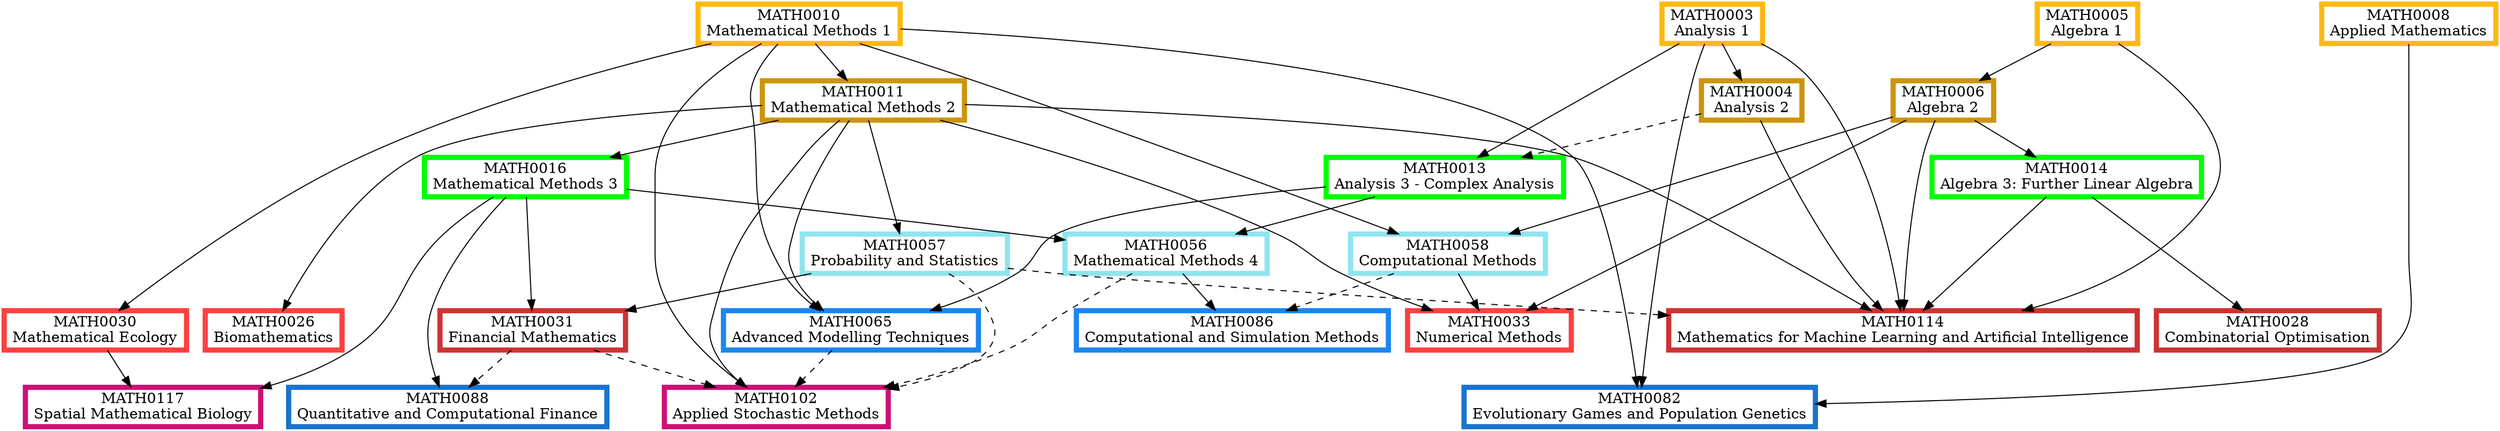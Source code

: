 digraph {
	node [fillcolor=white penwidth=5 shape=box style="filled,bold"]
	subgraph "1.0 1" {
		rank=same
		MATH0008 [label="MATH0008
Applied Mathematics" color=darkgoldenrod1 href="https://www.ucl.ac.uk/maths/sites/maths/files/math0008.pdf" tooltip="Year 1, term 1"]
		MATH0010 [label="MATH0010
Mathematical Methods 1" color=darkgoldenrod1 href="https://www.ucl.ac.uk/maths/sites/maths/files/math0010.pdf" tooltip="Year 1, term 1"]
		MATH0005 [label="MATH0005
Algebra 1" color=darkgoldenrod1 href="https://www.ucl.ac.uk/maths/sites/maths/files/math0005.pdf" tooltip="Year 1, term 1"]
		MATH0003 [label="MATH0003
Analysis 1" color=darkgoldenrod1 href="https://www.ucl.ac.uk/maths/sites/maths/files/math0003.pdf" tooltip="Year 1, term 1"]
	}
	MATH0005 -> MATH0006
	MATH0010 -> MATH0011
	MATH0003 -> MATH0004
	subgraph "1.0 2" {
		rank=same
		MATH0006 [label="MATH0006
Algebra 2" color=darkgoldenrod3 href="https://www.ucl.ac.uk/maths/sites/maths/files/math0006.pdf" tooltip="Year 1, term 2"]
		MATH0011 [label="MATH0011
Mathematical Methods 2" color=darkgoldenrod3 href="https://www.ucl.ac.uk/maths/sites/maths/files/math0011_2.pdf" tooltip="Year 1, term 2"]
		MATH0004 [label="MATH0004
Analysis 2" color=darkgoldenrod3 href="https://www.ucl.ac.uk/maths/sites/maths/files/math0004.pdf" tooltip="Year 1, term 2"]
	}
	MATH0006 -> MATH0014
	MATH0011 -> MATH0016
	MATH0003 -> MATH0013
	MATH0004 -> MATH0013 [style=dashed]
	subgraph "2.0 1" {
		rank=same
		MATH0014 [label="MATH0014
Algebra 3: Further Linear Algebra" color=green1 href="https://www.ucl.ac.uk/maths/sites/maths/files/math0014.pdf" tooltip="Year 2, term 1"]
		MATH0016 [label="MATH0016
Mathematical Methods 3" color=green1 href="https://www.ucl.ac.uk/maths/sites/maths/files/math0016.pdf" tooltip="Year 2, term 1"]
		MATH0013 [label="MATH0013
Analysis 3 - Complex Analysis" color=green1 href="https://www.ucl.ac.uk/maths/sites/maths/files/math0013.pdf" tooltip="Year 2, term 1"]
	}
	MATH0011 -> MATH0057
	MATH0013 -> MATH0056
	MATH0016 -> MATH0056
	MATH0010 -> MATH0058
	MATH0006 -> MATH0058
	subgraph "2.5 2" {
		rank=same
		MATH0057 [label="MATH0057
Probability and Statistics" color=cadetblue2 href="https://www.ucl.ac.uk/maths/sites/maths/files/math0057.pdf" tooltip="Year 2 or 3, term 2"]
		MATH0056 [label="MATH0056
Mathematical Methods 4" color=cadetblue2 href="https://www.ucl.ac.uk/maths/sites/maths/files/math0056.pdf" tooltip="Year 2 or 3, term 2"]
		MATH0058 [label="MATH0058
Computational Methods" color=cadetblue2 href="https://www.ucl.ac.uk/maths/sites/maths/files/math0058.pdf" tooltip="Year 2 or 3, term 2"]
	}
	MATH0010 -> MATH0030
	MATH0011 -> MATH0026
	MATH0006 -> MATH0033
	MATH0011 -> MATH0033
	MATH0058 -> MATH0033
	subgraph "3.0 1" {
		rank=same
		MATH0030 [label="MATH0030
Mathematical Ecology" color=brown1 href="https://www.ucl.ac.uk/maths/sites/maths/files/math0030.pdf" tooltip="Year 3, term 1"]
		MATH0026 [label="MATH0026
Biomathematics" color=brown1 href="https://www.ucl.ac.uk/maths/sites/maths/files/math0026.pdf" tooltip="Year 3, term 1"]
		MATH0033 [label="MATH0033
Numerical Methods" color=brown1 href="https://www.ucl.ac.uk/maths/sites/maths/files/math0033.pdf" tooltip="Year 3, term 1"]
	}
	MATH0003 -> MATH0114
	MATH0004 -> MATH0114
	MATH0005 -> MATH0114
	MATH0006 -> MATH0114
	MATH0011 -> MATH0114
	MATH0014 -> MATH0114
	MATH0057 -> MATH0114 [style=dashed]
	MATH0014 -> MATH0028
	MATH0016 -> MATH0031
	MATH0057 -> MATH0031
	subgraph "3 2" {
		rank=same
		MATH0114 [label="MATH0114
Mathematics for Machine Learning and Artificial Intelligence" color=brown3 href="https://www.ucl.ac.uk/maths/sites/maths/files/math0114_0.pdf" tooltip="Year 3, term 2"]
		MATH0028 [label="MATH0028
Combinatorial Optimisation" color=brown3 href="https://www.ucl.ac.uk/maths/sites/maths/files/math0028.pdf" tooltip="Year 3, term 2"]
		MATH0031 [label="MATH0031
Financial Mathematics" color=brown3 href="https://www.ucl.ac.uk/maths/sites/maths/files/math0031.pdf" tooltip="Year 3, term 2"]
	}
	MATH0030 -> MATH0117
	MATH0016 -> MATH0117
	MATH0010 -> MATH0102
	MATH0011 -> MATH0102
	MATH0056 -> MATH0102 [style=dashed]
	MATH0031 -> MATH0102 [style=dashed]
	MATH0065 -> MATH0102 [style=dashed]
	MATH0057 -> MATH0102 [style=dashed]
	subgraph "3.5 2" {
		rank=same
		MATH0117 [label="MATH0117
Spatial Mathematical Biology" color=deeppink3 href="https://www.ucl.ac.uk/maths/sites/maths/files/math0117.pdf" tooltip="Year 3 or 4, term 2"]
		MATH0102 [label="MATH0102
Applied Stochastic Methods" color=deeppink3 href="https://www.ucl.ac.uk/maths/sites/maths/files/math0102.pdf" tooltip="Year 3 or 4, term 2"]
	}
	MATH0056 -> MATH0086
	MATH0058 -> MATH0086 [style=dashed]
	MATH0010 -> MATH0065
	MATH0011 -> MATH0065
	MATH0013 -> MATH0065
	subgraph "4.0 1" {
		rank=same
		MATH0086 [label="MATH0086
Computational and Simulation Methods" color=dodgerblue2 href="https://www.ucl.ac.uk/maths/sites/maths/files/math0086.pdf" tooltip="Year 4, term 1"]
		MATH0065 [label="MATH0065
Advanced Modelling Techniques" color=dodgerblue2 href="https://www.ucl.ac.uk/maths/sites/maths/files/math0065.pdf" tooltip="Year 4, term 1"]
	}
	MATH0008 -> MATH0082
	MATH0010 -> MATH0082
	MATH0003 -> MATH0082
	MATH0016 -> MATH0088
	MATH0031 -> MATH0088 [style=dashed]
	subgraph "4.0 2" {
		rank=same
		MATH0082 [label="MATH0082
Evolutionary Games and Population Genetics" color=dodgerblue3 href="https://www.ucl.ac.uk/maths/sites/maths/files/math0082.pdf" tooltip="Year 4, term 2"]
		MATH0088 [label="MATH0088
Quantitative and Computational Finance" color=dodgerblue3 href="https://www.ucl.ac.uk/maths/sites/maths/files/math0088.pdf" tooltip="Year 4, term 2"]
	}
}
